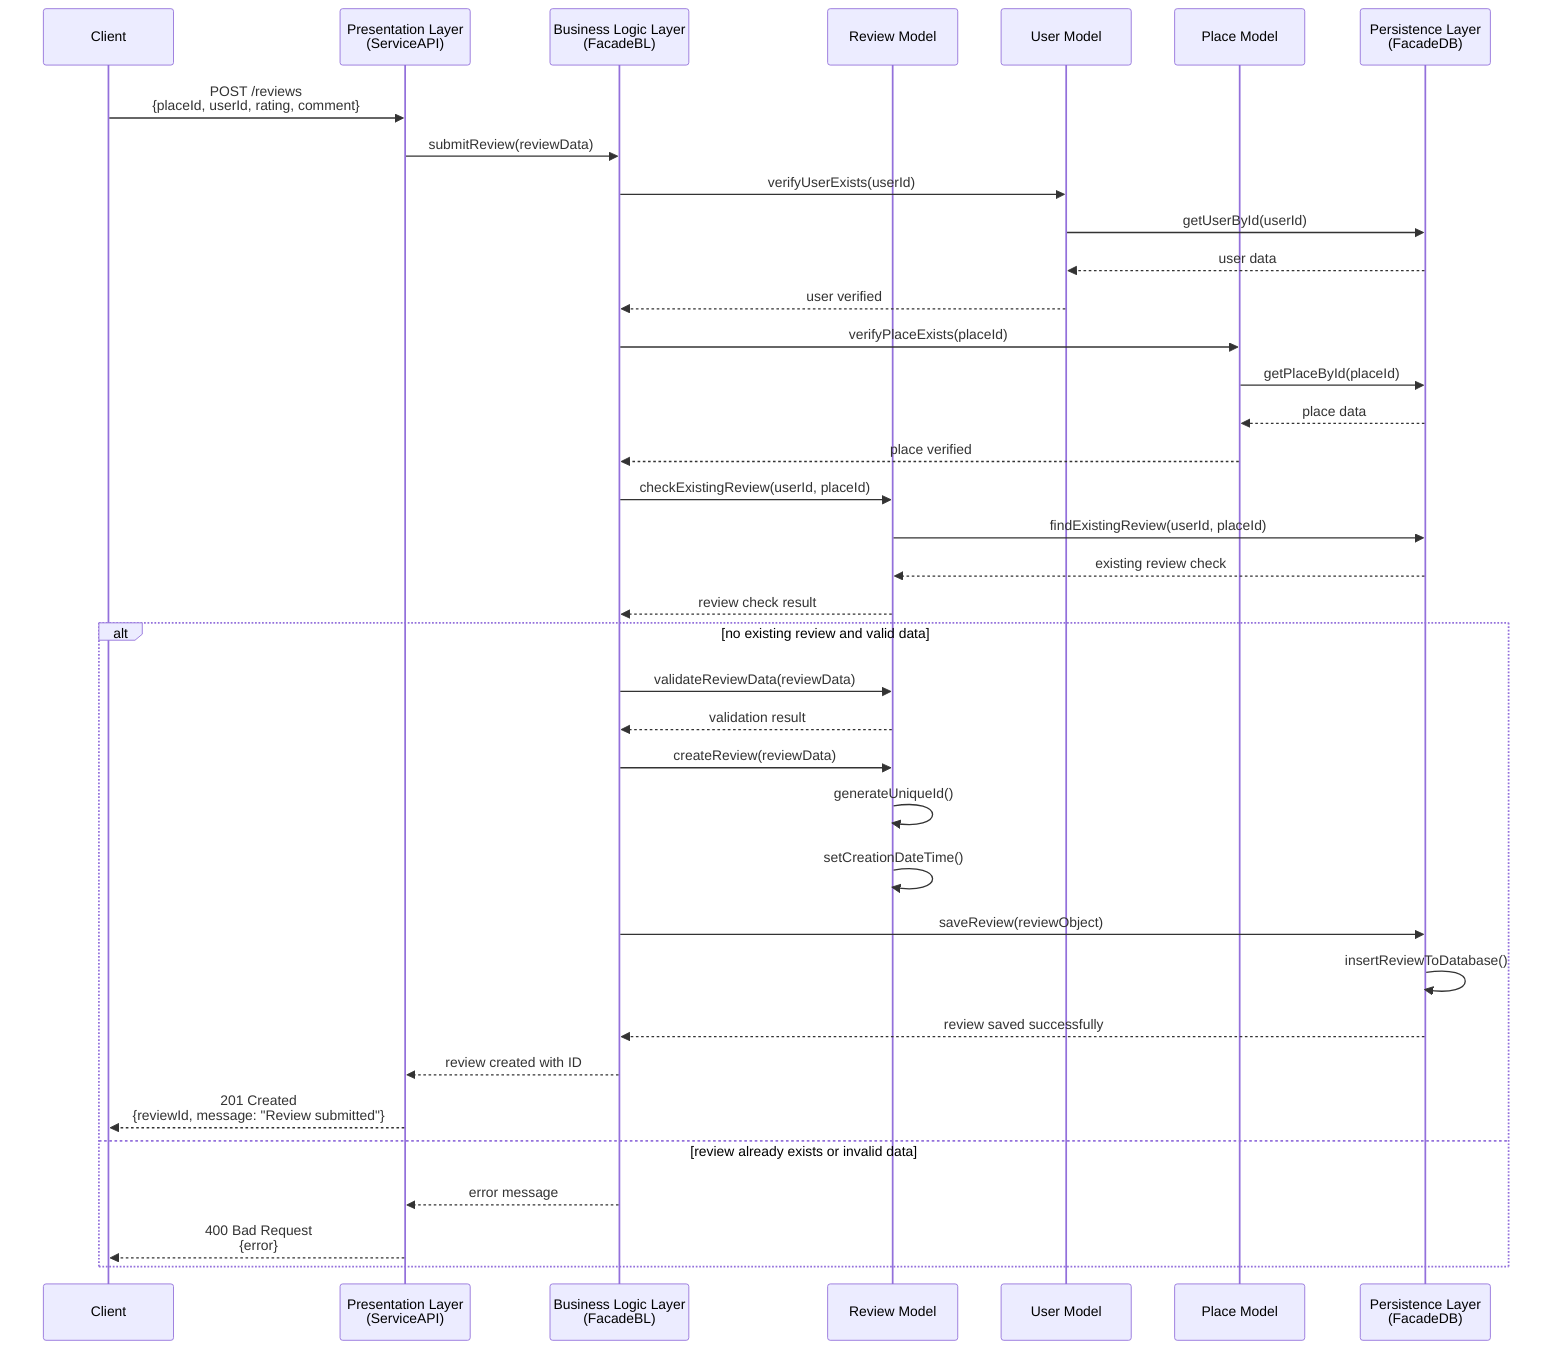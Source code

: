 sequenceDiagram
    participant Client
    participant API as Presentation Layer<br/>(ServiceAPI)
    participant BL as Business Logic Layer<br/>(FacadeBL)
    participant ReviewModel as Review Model
    participant UserModel as User Model
    participant PlaceModel as Place Model
    participant DB as Persistence Layer<br/>(FacadeDB)

    Client->>API: POST /reviews<br/>{placeId, userId, rating, comment}
    API->>BL: submitReview(reviewData)
    
    BL->>UserModel: verifyUserExists(userId)
    UserModel->>DB: getUserById(userId)
    DB-->>UserModel: user data
    UserModel-->>BL: user verified
    
    BL->>PlaceModel: verifyPlaceExists(placeId)
    PlaceModel->>DB: getPlaceById(placeId)
    DB-->>PlaceModel: place data
    PlaceModel-->>BL: place verified
    
    BL->>ReviewModel: checkExistingReview(userId, placeId)
    ReviewModel->>DB: findExistingReview(userId, placeId)
    DB-->>ReviewModel: existing review check
    ReviewModel-->>BL: review check result
    
    alt no existing review and valid data
        BL->>ReviewModel: validateReviewData(reviewData)
        ReviewModel-->>BL: validation result
        BL->>ReviewModel: createReview(reviewData)
        ReviewModel->>ReviewModel: generateUniqueId()
        ReviewModel->>ReviewModel: setCreationDateTime()
        BL->>DB: saveReview(reviewObject)
        DB->>DB: insertReviewToDatabase()
        DB-->>BL: review saved successfully
        BL-->>API: review created with ID
        API-->>Client: 201 Created<br/>{reviewId, message: "Review submitted"}
    else review already exists or invalid data
        BL-->>API: error message
        API-->>Client: 400 Bad Request<br/>{error}
    end
